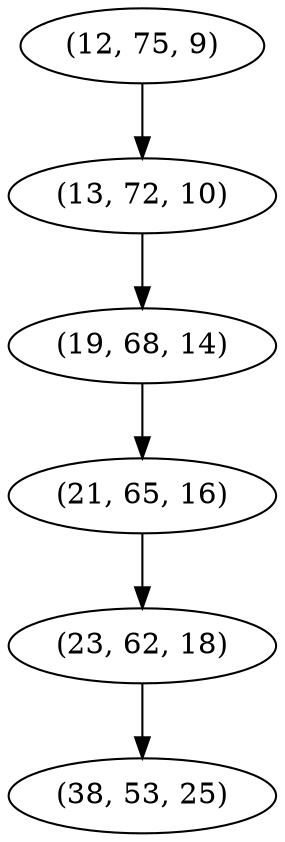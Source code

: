 digraph tree {
    "(12, 75, 9)";
    "(13, 72, 10)";
    "(19, 68, 14)";
    "(21, 65, 16)";
    "(23, 62, 18)";
    "(38, 53, 25)";
    "(12, 75, 9)" -> "(13, 72, 10)";
    "(13, 72, 10)" -> "(19, 68, 14)";
    "(19, 68, 14)" -> "(21, 65, 16)";
    "(21, 65, 16)" -> "(23, 62, 18)";
    "(23, 62, 18)" -> "(38, 53, 25)";
}
